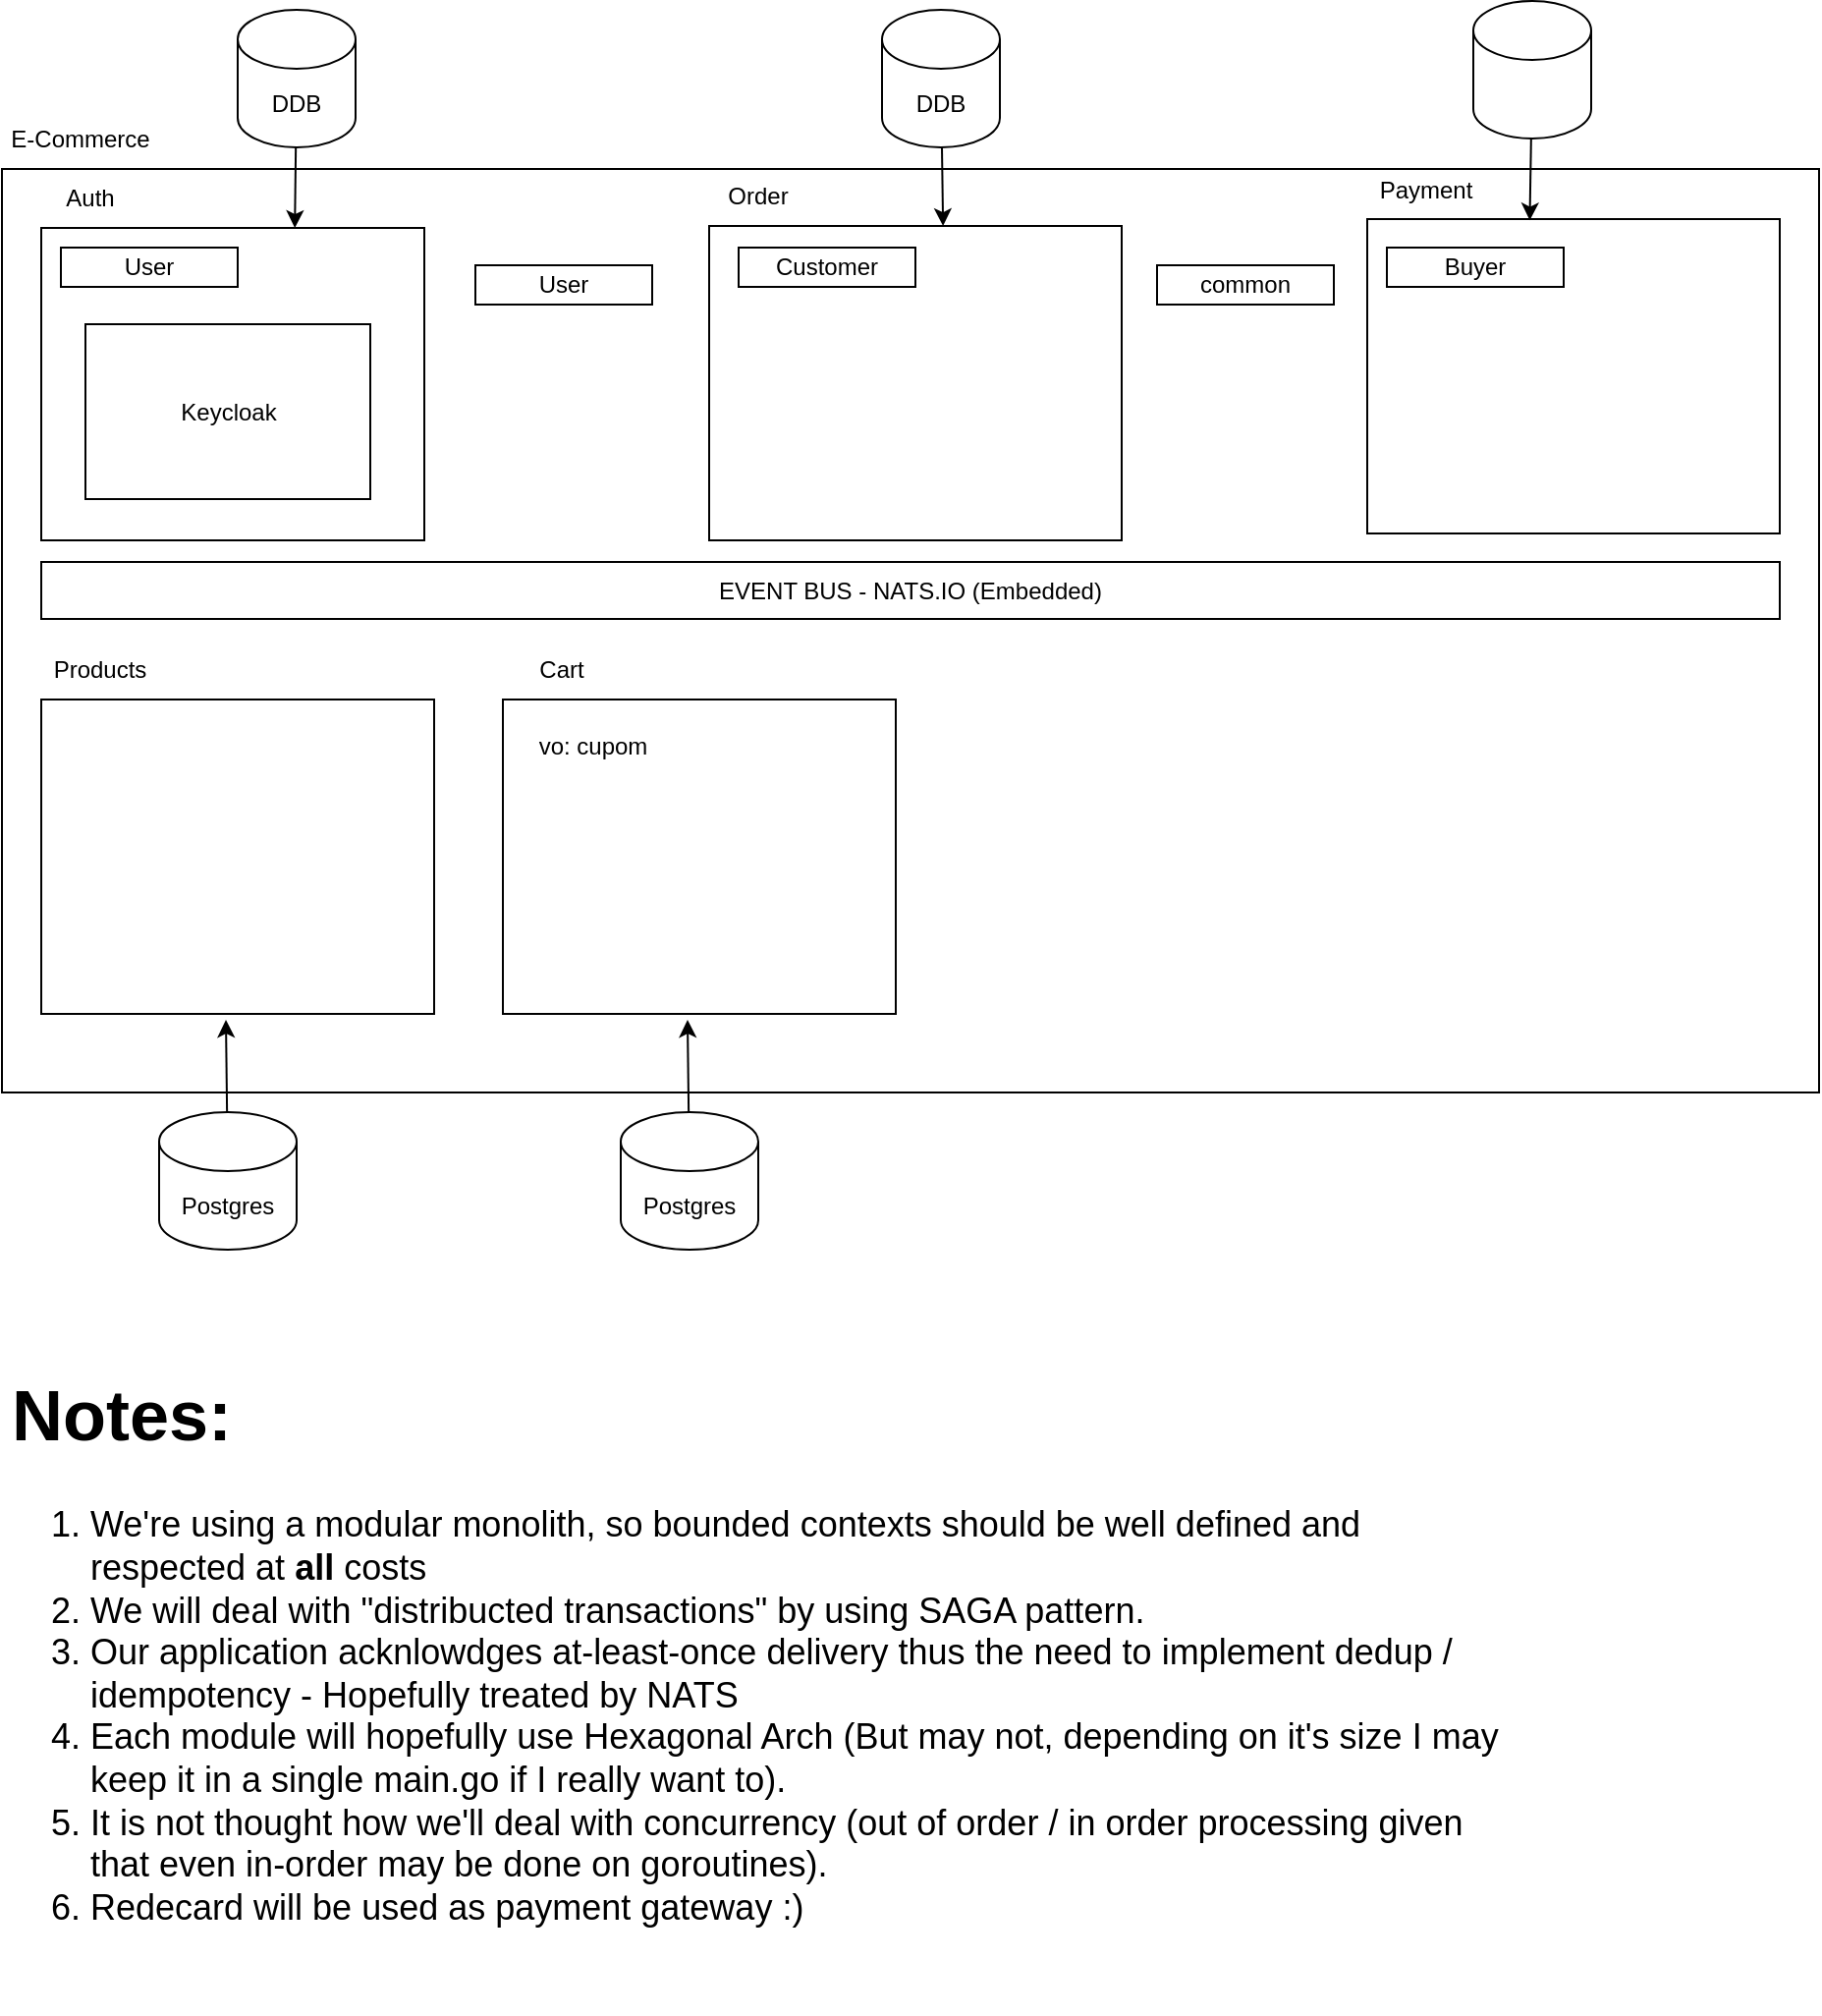 <mxfile>
    <diagram id="xE1C860Rz4oGugC2tapa" name="Architecture Overview">
        <mxGraphModel dx="1902" dy="885" grid="1" gridSize="10" guides="1" tooltips="1" connect="1" arrows="1" fold="1" page="1" pageScale="1" pageWidth="850" pageHeight="1100" math="0" shadow="0">
            <root>
                <mxCell id="0"/>
                <mxCell id="1" parent="0"/>
                <mxCell id="3" value="E-Commerce" style="text;html=1;strokeColor=none;fillColor=none;align=center;verticalAlign=middle;whiteSpace=wrap;rounded=0;" parent="1" vertex="1">
                    <mxGeometry x="35" y="71" width="80" height="30" as="geometry"/>
                </mxCell>
                <mxCell id="25" value="" style="rounded=0;whiteSpace=wrap;html=1;fillColor=none;" parent="1" vertex="1">
                    <mxGeometry x="35" y="101" width="925" height="470" as="geometry"/>
                </mxCell>
                <mxCell id="4" value="" style="rounded=0;whiteSpace=wrap;html=1;fillColor=none;" parent="1" vertex="1">
                    <mxGeometry x="55" y="131" width="195" height="159" as="geometry"/>
                </mxCell>
                <mxCell id="5" value="Auth" style="text;html=1;strokeColor=none;fillColor=none;align=center;verticalAlign=middle;whiteSpace=wrap;rounded=0;" parent="1" vertex="1">
                    <mxGeometry x="55" y="101" width="50" height="30" as="geometry"/>
                </mxCell>
                <mxCell id="6" value="User" style="rounded=0;whiteSpace=wrap;html=1;fillColor=none;" parent="1" vertex="1">
                    <mxGeometry x="65" y="141" width="90" height="20" as="geometry"/>
                </mxCell>
                <mxCell id="20" value="" style="rounded=0;whiteSpace=wrap;html=1;fillColor=none;" parent="1" vertex="1">
                    <mxGeometry x="395" y="130" width="210" height="160" as="geometry"/>
                </mxCell>
                <mxCell id="21" value="Order" style="text;html=1;strokeColor=none;fillColor=none;align=center;verticalAlign=middle;whiteSpace=wrap;rounded=0;" parent="1" vertex="1">
                    <mxGeometry x="390" y="100" width="60" height="30" as="geometry"/>
                </mxCell>
                <mxCell id="23" value="" style="rounded=0;whiteSpace=wrap;html=1;fillColor=none;" parent="1" vertex="1">
                    <mxGeometry x="55" y="371" width="200" height="160" as="geometry"/>
                </mxCell>
                <mxCell id="27" value="" style="rounded=0;whiteSpace=wrap;html=1;fillColor=none;" parent="1" vertex="1">
                    <mxGeometry x="730" y="126.5" width="210" height="160" as="geometry"/>
                </mxCell>
                <mxCell id="29" value="Payment" style="text;html=1;strokeColor=none;fillColor=none;align=center;verticalAlign=middle;whiteSpace=wrap;rounded=0;" parent="1" vertex="1">
                    <mxGeometry x="730" y="96.5" width="60" height="30" as="geometry"/>
                </mxCell>
                <mxCell id="30" value="Products" style="text;html=1;strokeColor=none;fillColor=none;align=center;verticalAlign=middle;whiteSpace=wrap;rounded=0;" parent="1" vertex="1">
                    <mxGeometry x="55" y="341" width="60" height="30" as="geometry"/>
                </mxCell>
                <mxCell id="35" style="edgeStyle=none;html=1;entryX=0.394;entryY=0.004;entryDx=0;entryDy=0;entryPerimeter=0;" parent="1" source="33" target="27" edge="1">
                    <mxGeometry relative="1" as="geometry"/>
                </mxCell>
                <mxCell id="33" value="" style="shape=cylinder3;whiteSpace=wrap;html=1;boundedLbl=1;backgroundOutline=1;size=15;fillColor=none;" parent="1" vertex="1">
                    <mxGeometry x="784" y="15.5" width="60" height="70" as="geometry"/>
                </mxCell>
                <mxCell id="37" style="edgeStyle=none;html=1;entryX=0.567;entryY=0;entryDx=0;entryDy=0;entryPerimeter=0;" parent="1" source="36" target="20" edge="1">
                    <mxGeometry relative="1" as="geometry"/>
                </mxCell>
                <mxCell id="36" value="DDB" style="shape=cylinder3;whiteSpace=wrap;html=1;boundedLbl=1;backgroundOutline=1;size=15;fillColor=none;" parent="1" vertex="1">
                    <mxGeometry x="483" y="20" width="60" height="70" as="geometry"/>
                </mxCell>
                <mxCell id="56" style="edgeStyle=none;html=1;entryX=0.662;entryY=0;entryDx=0;entryDy=0;entryPerimeter=0;fontSize=18;fontColor=#FFFFFF;" parent="1" source="38" target="4" edge="1">
                    <mxGeometry relative="1" as="geometry"/>
                </mxCell>
                <mxCell id="38" value="DDB" style="shape=cylinder3;whiteSpace=wrap;html=1;boundedLbl=1;backgroundOutline=1;size=15;fillColor=none;" parent="1" vertex="1">
                    <mxGeometry x="155" y="20" width="60" height="70" as="geometry"/>
                </mxCell>
                <mxCell id="49" style="edgeStyle=none;html=1;entryX=0.47;entryY=1.019;entryDx=0;entryDy=0;entryPerimeter=0;" parent="1" source="48" target="23" edge="1">
                    <mxGeometry relative="1" as="geometry"/>
                </mxCell>
                <mxCell id="48" value="Postgres" style="shape=cylinder3;whiteSpace=wrap;html=1;boundedLbl=1;backgroundOutline=1;size=15;fillColor=none;" parent="1" vertex="1">
                    <mxGeometry x="115" y="581" width="70" height="70" as="geometry"/>
                </mxCell>
                <mxCell id="50" value="EVENT BUS - NATS.IO (Embedded)" style="rounded=0;whiteSpace=wrap;html=1;fillColor=none;fontColor=default;labelBackgroundColor=none;labelBorderColor=none;" parent="1" vertex="1">
                    <mxGeometry x="55" y="301" width="885" height="29" as="geometry"/>
                </mxCell>
                <mxCell id="52" value="&lt;h1&gt;Notes:&lt;/h1&gt;&lt;div&gt;&lt;ol&gt;&lt;li&gt;We're using a modular monolith, so bounded contexts should be well defined and respected at &lt;b&gt;all &lt;/b&gt;costs&lt;/li&gt;&lt;li&gt;We will deal with &quot;distribucted transactions&quot; by using SAGA pattern.&lt;/li&gt;&lt;li&gt;Our application acknlowdges at-least-once delivery thus the need to implement dedup / idempotency - Hopefully treated by NATS&lt;/li&gt;&lt;li&gt;Each module will hopefully use Hexagonal Arch (But may not, depending on it's size I may keep it in a single main.go if I really want to).&lt;/li&gt;&lt;li&gt;It is not thought how we'll deal with concurrency (out of order / in order processing given that even in-order may be done on goroutines).&lt;/li&gt;&lt;li&gt;Redecard will be used as payment gateway :)&lt;/li&gt;&lt;/ol&gt;&lt;/div&gt;" style="text;html=1;strokeColor=none;fillColor=none;spacing=5;spacingTop=-20;whiteSpace=wrap;overflow=hidden;rounded=0;fontSize=18;" parent="1" vertex="1">
                    <mxGeometry x="35" y="700" width="775" height="340" as="geometry"/>
                </mxCell>
                <mxCell id="58" value="common" style="rounded=0;whiteSpace=wrap;html=1;fillColor=none;" parent="1" vertex="1">
                    <mxGeometry x="623" y="150" width="90" height="20" as="geometry"/>
                </mxCell>
                <mxCell id="59" value="Keycloak" style="rounded=0;whiteSpace=wrap;html=1;fillColor=none;" parent="1" vertex="1">
                    <mxGeometry x="77.5" y="180" width="145" height="89" as="geometry"/>
                </mxCell>
                <mxCell id="60" value="Customer" style="rounded=0;whiteSpace=wrap;html=1;fillColor=none;" parent="1" vertex="1">
                    <mxGeometry x="410" y="141" width="90" height="20" as="geometry"/>
                </mxCell>
                <mxCell id="61" value="User" style="rounded=0;whiteSpace=wrap;html=1;fillColor=none;" parent="1" vertex="1">
                    <mxGeometry x="276" y="150" width="90" height="20" as="geometry"/>
                </mxCell>
                <mxCell id="65" value="Buyer" style="rounded=0;whiteSpace=wrap;html=1;fillColor=none;" parent="1" vertex="1">
                    <mxGeometry x="740" y="141" width="90" height="20" as="geometry"/>
                </mxCell>
                <mxCell id="66" value="" style="rounded=0;whiteSpace=wrap;html=1;fillColor=none;" parent="1" vertex="1">
                    <mxGeometry x="290" y="371" width="200" height="160" as="geometry"/>
                </mxCell>
                <mxCell id="67" value="Cart" style="text;html=1;strokeColor=none;fillColor=none;align=center;verticalAlign=middle;whiteSpace=wrap;rounded=0;" parent="1" vertex="1">
                    <mxGeometry x="290" y="341" width="60" height="30" as="geometry"/>
                </mxCell>
                <mxCell id="68" style="edgeStyle=none;html=1;entryX=0.47;entryY=1.019;entryDx=0;entryDy=0;entryPerimeter=0;" parent="1" source="69" target="66" edge="1">
                    <mxGeometry relative="1" as="geometry"/>
                </mxCell>
                <mxCell id="69" value="Postgres" style="shape=cylinder3;whiteSpace=wrap;html=1;boundedLbl=1;backgroundOutline=1;size=15;fillColor=none;" parent="1" vertex="1">
                    <mxGeometry x="350" y="581" width="70" height="70" as="geometry"/>
                </mxCell>
                <mxCell id="70" value="vo: cupom" style="text;html=1;strokeColor=none;fillColor=none;align=center;verticalAlign=middle;whiteSpace=wrap;rounded=0;" parent="1" vertex="1">
                    <mxGeometry x="306" y="380" width="60" height="30" as="geometry"/>
                </mxCell>
            </root>
        </mxGraphModel>
    </diagram>
    <diagram id="KAdzTB_DEehnYHPMhaGk" name="Order">
        <mxGraphModel dx="1342" dy="625" grid="1" gridSize="10" guides="1" tooltips="1" connect="1" arrows="1" fold="1" page="1" pageScale="1" pageWidth="850" pageHeight="1100" math="0" shadow="0">
            <root>
                <mxCell id="0"/>
                <mxCell id="1" parent="0"/>
                <mxCell id="NEcNuCVIkw7OjsjBTimr-1" value="Order" style="swimlane;whiteSpace=wrap;html=1;" parent="1" vertex="1">
                    <mxGeometry x="30" y="30" width="720" height="430" as="geometry"/>
                </mxCell>
                <mxCell id="NEcNuCVIkw7OjsjBTimr-2" value="Purpose" style="rounded=0;whiteSpace=wrap;html=1;" parent="NEcNuCVIkw7OjsjBTimr-1" vertex="1">
                    <mxGeometry y="20" width="720" height="60" as="geometry"/>
                </mxCell>
                <mxCell id="NEcNuCVIkw7OjsjBTimr-8" value="&lt;blockquote style=&quot;margin: 0 0 0 40px; border: none; padding: 0px;&quot;&gt;&lt;font color=&quot;#fffefe&quot;&gt;&lt;span style=&quot;background-color: initial;&quot;&gt;ORDER_PLACED&lt;br&gt;&lt;/span&gt;&lt;span style=&quot;background-color: initial;&quot;&gt;ORDER_PENDING&lt;br&gt;&lt;/span&gt;&lt;span style=&quot;background-color: initial;&quot;&gt;ORDER_CONFIRMED&lt;br&gt;&lt;/span&gt;&lt;span style=&quot;background-color: initial;&quot;&gt;ORDER_CANCELLED&lt;/span&gt;&lt;/font&gt;&lt;/blockquote&gt;" style="rounded=0;whiteSpace=wrap;html=1;align=left;" parent="NEcNuCVIkw7OjsjBTimr-1" vertex="1">
                    <mxGeometry x="280" y="80" width="440" height="350" as="geometry"/>
                </mxCell>
                <mxCell id="lz79MSeleSsVwzCMMc6W-1" value="&lt;ul&gt;&lt;li&gt;Order (Aggregate Root)&lt;/li&gt;&lt;li&gt;Item&lt;/li&gt;&lt;/ul&gt;" style="rounded=0;whiteSpace=wrap;html=1;align=left;" parent="NEcNuCVIkw7OjsjBTimr-1" vertex="1">
                    <mxGeometry y="80" width="280" height="230" as="geometry"/>
                </mxCell>
                <mxCell id="lz79MSeleSsVwzCMMc6W-4" value="Entities" style="text;html=1;strokeColor=none;fillColor=none;align=center;verticalAlign=middle;whiteSpace=wrap;rounded=0;" parent="NEcNuCVIkw7OjsjBTimr-1" vertex="1">
                    <mxGeometry x="110" y="80" width="60" height="30" as="geometry"/>
                </mxCell>
                <mxCell id="bIMxI7ikGBcxRzjk5-OE-67" value="" style="group" parent="NEcNuCVIkw7OjsjBTimr-1" vertex="1" connectable="0">
                    <mxGeometry y="310" width="280" height="120" as="geometry"/>
                </mxCell>
                <mxCell id="NEcNuCVIkw7OjsjBTimr-6" value="&lt;ul&gt;&lt;li&gt;Address&lt;/li&gt;&lt;li&gt;Pedency&lt;/li&gt;&lt;li&gt;PaymentAmount&lt;/li&gt;&lt;/ul&gt;" style="rounded=0;whiteSpace=wrap;html=1;align=left;" parent="bIMxI7ikGBcxRzjk5-OE-67" vertex="1">
                    <mxGeometry width="280" height="120" as="geometry"/>
                </mxCell>
                <mxCell id="lz79MSeleSsVwzCMMc6W-3" value="VO's" style="text;html=1;strokeColor=none;fillColor=none;align=center;verticalAlign=middle;whiteSpace=wrap;rounded=0;" parent="bIMxI7ikGBcxRzjk5-OE-67" vertex="1">
                    <mxGeometry x="110" width="60" height="30" as="geometry"/>
                </mxCell>
                <mxCell id="bIMxI7ikGBcxRzjk5-OE-40" value="Order Status" style="swimlane;startSize=30;horizontal=1;childLayout=flowLayout;flowOrientation=north;resizable=0;interRankCellSpacing=50;containerType=tree;fontSize=12;" parent="1" vertex="1">
                    <mxGeometry x="525" y="480" width="300" height="290" as="geometry"/>
                </mxCell>
                <mxCell id="bIMxI7ikGBcxRzjk5-OE-51" style="edgeStyle=none;html=1;entryX=1;entryY=0.5;entryDx=0;entryDy=0;noEdgeStyle=1;orthogonal=1;" parent="bIMxI7ikGBcxRzjk5-OE-40" source="bIMxI7ikGBcxRzjk5-OE-41" target="bIMxI7ikGBcxRzjk5-OE-46" edge="1">
                    <mxGeometry relative="1" as="geometry">
                        <Array as="points">
                            <mxPoint x="230" y="102"/>
                            <mxPoint x="280" y="115"/>
                            <mxPoint x="280" y="205"/>
                            <mxPoint x="241.667" y="218"/>
                        </Array>
                    </mxGeometry>
                </mxCell>
                <mxCell id="bIMxI7ikGBcxRzjk5-OE-41" value="ORDER PLACED" style="whiteSpace=wrap;html=1;" parent="bIMxI7ikGBcxRzjk5-OE-40" vertex="1">
                    <mxGeometry x="150" y="50" width="100" height="40" as="geometry"/>
                </mxCell>
                <mxCell id="bIMxI7ikGBcxRzjk5-OE-42" value="ORDER CONFIRMED" style="whiteSpace=wrap;html=1;" parent="bIMxI7ikGBcxRzjk5-OE-40" vertex="1">
                    <mxGeometry x="20" y="140" width="100" height="40" as="geometry"/>
                </mxCell>
                <mxCell id="bIMxI7ikGBcxRzjk5-OE-43" value="" style="html=1;rounded=1;curved=0;sourcePerimeterSpacing=0;targetPerimeterSpacing=0;startSize=6;endSize=6;noEdgeStyle=1;orthogonal=1;" parent="bIMxI7ikGBcxRzjk5-OE-40" source="bIMxI7ikGBcxRzjk5-OE-41" target="bIMxI7ikGBcxRzjk5-OE-42" edge="1">
                    <mxGeometry relative="1" as="geometry">
                        <Array as="points">
                            <mxPoint x="170" y="102"/>
                            <mxPoint x="70" y="128"/>
                        </Array>
                    </mxGeometry>
                </mxCell>
                <mxCell id="bIMxI7ikGBcxRzjk5-OE-44" value="ORDER&lt;br&gt;PENDING" style="whiteSpace=wrap;html=1;" parent="bIMxI7ikGBcxRzjk5-OE-40" vertex="1">
                    <mxGeometry x="150" y="140" width="100" height="40" as="geometry"/>
                </mxCell>
                <mxCell id="bIMxI7ikGBcxRzjk5-OE-45" value="" style="html=1;rounded=1;curved=0;sourcePerimeterSpacing=0;targetPerimeterSpacing=0;startSize=6;endSize=6;noEdgeStyle=1;orthogonal=1;" parent="bIMxI7ikGBcxRzjk5-OE-40" source="bIMxI7ikGBcxRzjk5-OE-41" target="bIMxI7ikGBcxRzjk5-OE-44" edge="1">
                    <mxGeometry relative="1" as="geometry">
                        <Array as="points">
                            <mxPoint x="200" y="104"/>
                            <mxPoint x="200" y="128"/>
                        </Array>
                    </mxGeometry>
                </mxCell>
                <mxCell id="bIMxI7ikGBcxRzjk5-OE-46" value="ORDER_CANCELLED" style="whiteSpace=wrap;html=1;" parent="bIMxI7ikGBcxRzjk5-OE-40" vertex="1">
                    <mxGeometry x="132.5" y="230" width="135" height="40" as="geometry"/>
                </mxCell>
                <mxCell id="bIMxI7ikGBcxRzjk5-OE-47" value="" style="html=1;rounded=1;curved=0;sourcePerimeterSpacing=0;targetPerimeterSpacing=0;startSize=6;endSize=6;noEdgeStyle=1;orthogonal=1;" parent="bIMxI7ikGBcxRzjk5-OE-40" source="bIMxI7ikGBcxRzjk5-OE-42" target="bIMxI7ikGBcxRzjk5-OE-46" edge="1">
                    <mxGeometry relative="1" as="geometry">
                        <Array as="points">
                            <mxPoint x="70" y="192"/>
                            <mxPoint x="158.333" y="218"/>
                        </Array>
                    </mxGeometry>
                </mxCell>
                <mxCell id="bIMxI7ikGBcxRzjk5-OE-48" value="" style="html=1;rounded=1;curved=0;sourcePerimeterSpacing=0;targetPerimeterSpacing=0;startSize=6;endSize=6;noEdgeStyle=1;orthogonal=1;" parent="bIMxI7ikGBcxRzjk5-OE-40" source="bIMxI7ikGBcxRzjk5-OE-44" target="bIMxI7ikGBcxRzjk5-OE-46" edge="1">
                    <mxGeometry relative="1" as="geometry">
                        <Array as="points">
                            <mxPoint x="200" y="192"/>
                            <mxPoint x="200" y="216"/>
                        </Array>
                    </mxGeometry>
                </mxCell>
                <mxCell id="bIMxI7ikGBcxRzjk5-OE-52" value="Order pending indicate it has pending issues" style="text;html=1;align=center;verticalAlign=middle;resizable=0;points=[];autosize=1;strokeColor=none;fillColor=none;" parent="1" vertex="1">
                    <mxGeometry x="545" y="760" width="260" height="30" as="geometry"/>
                </mxCell>
                <mxCell id="bIMxI7ikGBcxRzjk5-OE-53" value="after payment" style="text;html=1;align=center;verticalAlign=middle;resizable=0;points=[];autosize=1;strokeColor=none;fillColor=none;" parent="1" vertex="1">
                    <mxGeometry x="525" y="535" width="100" height="30" as="geometry"/>
                </mxCell>
                <mxCell id="bIMxI7ikGBcxRzjk5-OE-54" value="Order" style="swimlane;fontStyle=1;align=center;verticalAlign=top;childLayout=stackLayout;horizontal=1;startSize=26;horizontalStack=0;resizeParent=1;resizeParentMax=0;resizeLast=0;collapsible=1;marginBottom=0;" parent="1" vertex="1">
                    <mxGeometry x="25" y="480" width="490" height="268" as="geometry"/>
                </mxCell>
                <mxCell id="bIMxI7ikGBcxRzjk5-OE-55" value="+ OrderId: OrderId" style="text;strokeColor=none;fillColor=none;align=left;verticalAlign=top;spacingLeft=4;spacingRight=4;overflow=hidden;rotatable=0;points=[[0,0.5],[1,0.5]];portConstraint=eastwest;" parent="bIMxI7ikGBcxRzjk5-OE-54" vertex="1">
                    <mxGeometry y="26" width="490" height="26" as="geometry"/>
                </mxCell>
                <mxCell id="bIMxI7ikGBcxRzjk5-OE-60" value="+ CustomerId: string" style="text;strokeColor=none;fillColor=none;align=left;verticalAlign=top;spacingLeft=4;spacingRight=4;overflow=hidden;rotatable=0;points=[[0,0.5],[1,0.5]];portConstraint=eastwest;" parent="bIMxI7ikGBcxRzjk5-OE-54" vertex="1">
                    <mxGeometry y="52" width="490" height="26" as="geometry"/>
                </mxCell>
                <mxCell id="tGDorW_XZPyIie8rzoGs-1" value="+ Items: List&lt;ItemId&gt;" style="text;strokeColor=none;fillColor=none;align=left;verticalAlign=top;spacingLeft=4;spacingRight=4;overflow=hidden;rotatable=0;points=[[0,0.5],[1,0.5]];portConstraint=eastwest;" parent="bIMxI7ikGBcxRzjk5-OE-54" vertex="1">
                    <mxGeometry y="78" width="490" height="26" as="geometry"/>
                </mxCell>
                <mxCell id="bIMxI7ikGBcxRzjk5-OE-59" value="+ TotalPrice: BigInt" style="text;strokeColor=none;fillColor=none;align=left;verticalAlign=top;spacingLeft=4;spacingRight=4;overflow=hidden;rotatable=0;points=[[0,0.5],[1,0.5]];portConstraint=eastwest;" parent="bIMxI7ikGBcxRzjk5-OE-54" vertex="1">
                    <mxGeometry y="104" width="490" height="26" as="geometry"/>
                </mxCell>
                <mxCell id="bIMxI7ikGBcxRzjk5-OE-58" value="+ OrderStatus: OrderStatus" style="text;strokeColor=none;fillColor=none;align=left;verticalAlign=top;spacingLeft=4;spacingRight=4;overflow=hidden;rotatable=0;points=[[0,0.5],[1,0.5]];portConstraint=eastwest;" parent="bIMxI7ikGBcxRzjk5-OE-54" vertex="1">
                    <mxGeometry y="130" width="490" height="26" as="geometry"/>
                </mxCell>
                <mxCell id="bIMxI7ikGBcxRzjk5-OE-62" value="+ Pendencies: List&lt;Pendency&gt;&#10;" style="text;strokeColor=none;fillColor=none;align=left;verticalAlign=top;spacingLeft=4;spacingRight=4;overflow=hidden;rotatable=0;points=[[0,0.5],[1,0.5]];portConstraint=eastwest;" parent="bIMxI7ikGBcxRzjk5-OE-54" vertex="1">
                    <mxGeometry y="156" width="490" height="26" as="geometry"/>
                </mxCell>
                <mxCell id="bIMxI7ikGBcxRzjk5-OE-56" value="" style="line;strokeWidth=1;fillColor=none;align=left;verticalAlign=middle;spacingTop=-1;spacingLeft=3;spacingRight=3;rotatable=0;labelPosition=right;points=[];portConstraint=eastwest;strokeColor=inherit;" parent="bIMxI7ikGBcxRzjk5-OE-54" vertex="1">
                    <mxGeometry y="182" width="490" height="8" as="geometry"/>
                </mxCell>
                <mxCell id="bIMxI7ikGBcxRzjk5-OE-57" value="+ Order(params): Order" style="text;strokeColor=none;fillColor=none;align=left;verticalAlign=top;spacingLeft=4;spacingRight=4;overflow=hidden;rotatable=0;points=[[0,0.5],[1,0.5]];portConstraint=eastwest;" parent="bIMxI7ikGBcxRzjk5-OE-54" vertex="1">
                    <mxGeometry y="190" width="490" height="26" as="geometry"/>
                </mxCell>
                <mxCell id="bIMxI7ikGBcxRzjk5-OE-63" value="+ ChangeStatus(OrderStatus): err" style="text;strokeColor=none;fillColor=none;align=left;verticalAlign=top;spacingLeft=4;spacingRight=4;overflow=hidden;rotatable=0;points=[[0,0.5],[1,0.5]];portConstraint=eastwest;" parent="bIMxI7ikGBcxRzjk5-OE-54" vertex="1">
                    <mxGeometry y="216" width="490" height="26" as="geometry"/>
                </mxCell>
                <mxCell id="bIMxI7ikGBcxRzjk5-OE-66" value="+ AddPendencies(Pendency): Pendency" style="text;strokeColor=none;fillColor=none;align=left;verticalAlign=top;spacingLeft=4;spacingRight=4;overflow=hidden;rotatable=0;points=[[0,0.5],[1,0.5]];portConstraint=eastwest;" parent="bIMxI7ikGBcxRzjk5-OE-54" vertex="1">
                    <mxGeometry y="242" width="490" height="26" as="geometry"/>
                </mxCell>
            </root>
        </mxGraphModel>
    </diagram>
    <diagram name="Copy of Order" id="x1vPUKLpuUCheEow0_rX">
        <mxGraphModel dx="1342" dy="625" grid="1" gridSize="10" guides="1" tooltips="1" connect="1" arrows="1" fold="1" page="1" pageScale="1" pageWidth="850" pageHeight="1100" math="0" shadow="0">
            <root>
                <mxCell id="65udlxbwhHrKZSYzAluk-0"/>
                <mxCell id="65udlxbwhHrKZSYzAluk-1" parent="65udlxbwhHrKZSYzAluk-0"/>
                <mxCell id="65udlxbwhHrKZSYzAluk-2" value="Payment" style="swimlane;whiteSpace=wrap;html=1;startSize=23;" parent="65udlxbwhHrKZSYzAluk-1" vertex="1">
                    <mxGeometry x="70" y="70" width="720" height="540" as="geometry"/>
                </mxCell>
                <mxCell id="65udlxbwhHrKZSYzAluk-3" value="Purpose" style="rounded=0;whiteSpace=wrap;html=1;" parent="65udlxbwhHrKZSYzAluk-2" vertex="1">
                    <mxGeometry y="20" width="720" height="60" as="geometry"/>
                </mxCell>
                <mxCell id="65udlxbwhHrKZSYzAluk-4" value="&lt;blockquote style=&quot;margin: 0 0 0 40px; border: none; padding: 0px;&quot;&gt;&lt;font color=&quot;#fffefe&quot;&gt;PAYMENT_REFUSED&lt;/font&gt;&lt;/blockquote&gt;&lt;blockquote style=&quot;margin: 0 0 0 40px; border: none; padding: 0px;&quot;&gt;&lt;font color=&quot;#fffefe&quot;&gt;PAYMENT_CONFIRMED&lt;/font&gt;&lt;/blockquote&gt;" style="rounded=0;whiteSpace=wrap;html=1;align=left;" parent="65udlxbwhHrKZSYzAluk-2" vertex="1">
                    <mxGeometry x="280" y="80" width="440" height="460" as="geometry"/>
                </mxCell>
                <mxCell id="65udlxbwhHrKZSYzAluk-5" value="&lt;ul&gt;&lt;li&gt;Address&lt;/li&gt;&lt;li&gt;PaymentAmount&lt;/li&gt;&lt;/ul&gt;" style="rounded=0;whiteSpace=wrap;html=1;align=left;" parent="65udlxbwhHrKZSYzAluk-2" vertex="1">
                    <mxGeometry y="400" width="280" height="140" as="geometry"/>
                </mxCell>
                <mxCell id="65udlxbwhHrKZSYzAluk-6" value="&lt;ul&gt;&lt;li&gt;Buyer (Aggregate Root)&lt;br&gt;&lt;/li&gt;&lt;li&gt;Order&lt;/li&gt;&lt;/ul&gt;" style="rounded=0;whiteSpace=wrap;html=1;align=left;" parent="65udlxbwhHrKZSYzAluk-2" vertex="1">
                    <mxGeometry y="80" width="280" height="320" as="geometry"/>
                </mxCell>
                <mxCell id="65udlxbwhHrKZSYzAluk-7" value="VO's" style="text;html=1;strokeColor=none;fillColor=none;align=center;verticalAlign=middle;whiteSpace=wrap;rounded=0;" parent="65udlxbwhHrKZSYzAluk-2" vertex="1">
                    <mxGeometry x="110" y="400" width="60" height="30" as="geometry"/>
                </mxCell>
                <mxCell id="65udlxbwhHrKZSYzAluk-8" value="Entities" style="text;html=1;strokeColor=none;fillColor=none;align=center;verticalAlign=middle;whiteSpace=wrap;rounded=0;" parent="65udlxbwhHrKZSYzAluk-2" vertex="1">
                    <mxGeometry x="110" y="80" width="60" height="30" as="geometry"/>
                </mxCell>
                <mxCell id="cf1oUK08KHIq11pFxMvD-0" value="Dados de pagamento vem de uma api dentro do bounded contexts de pagamento, que ouvirá webhook do gateway" style="text;html=1;align=center;verticalAlign=middle;resizable=0;points=[];autosize=1;strokeColor=none;fillColor=none;fontColor=#FFFEFE;" parent="65udlxbwhHrKZSYzAluk-1" vertex="1">
                    <mxGeometry x="110" y="620" width="640" height="30" as="geometry"/>
                </mxCell>
            </root>
        </mxGraphModel>
    </diagram>
</mxfile>